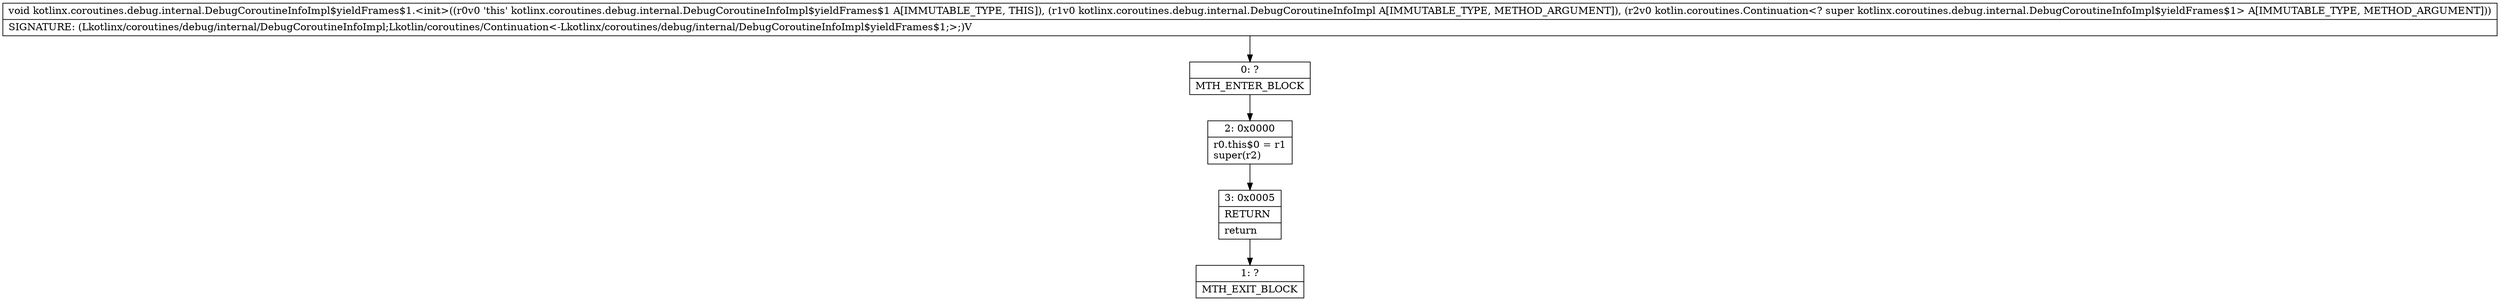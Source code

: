 digraph "CFG forkotlinx.coroutines.debug.internal.DebugCoroutineInfoImpl$yieldFrames$1.\<init\>(Lkotlinx\/coroutines\/debug\/internal\/DebugCoroutineInfoImpl;Lkotlin\/coroutines\/Continuation;)V" {
Node_0 [shape=record,label="{0\:\ ?|MTH_ENTER_BLOCK\l}"];
Node_2 [shape=record,label="{2\:\ 0x0000|r0.this$0 = r1\lsuper(r2)\l}"];
Node_3 [shape=record,label="{3\:\ 0x0005|RETURN\l|return\l}"];
Node_1 [shape=record,label="{1\:\ ?|MTH_EXIT_BLOCK\l}"];
MethodNode[shape=record,label="{void kotlinx.coroutines.debug.internal.DebugCoroutineInfoImpl$yieldFrames$1.\<init\>((r0v0 'this' kotlinx.coroutines.debug.internal.DebugCoroutineInfoImpl$yieldFrames$1 A[IMMUTABLE_TYPE, THIS]), (r1v0 kotlinx.coroutines.debug.internal.DebugCoroutineInfoImpl A[IMMUTABLE_TYPE, METHOD_ARGUMENT]), (r2v0 kotlin.coroutines.Continuation\<? super kotlinx.coroutines.debug.internal.DebugCoroutineInfoImpl$yieldFrames$1\> A[IMMUTABLE_TYPE, METHOD_ARGUMENT]))  | SIGNATURE: (Lkotlinx\/coroutines\/debug\/internal\/DebugCoroutineInfoImpl;Lkotlin\/coroutines\/Continuation\<\-Lkotlinx\/coroutines\/debug\/internal\/DebugCoroutineInfoImpl$yieldFrames$1;\>;)V\l}"];
MethodNode -> Node_0;Node_0 -> Node_2;
Node_2 -> Node_3;
Node_3 -> Node_1;
}

